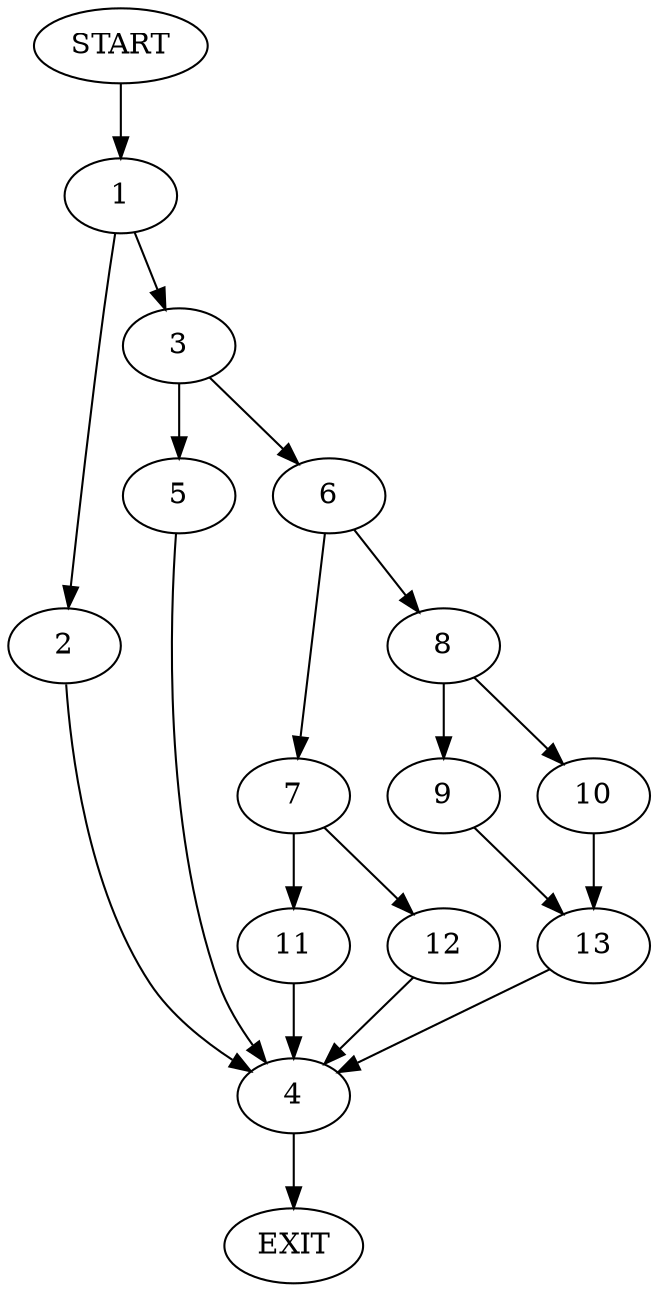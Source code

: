 digraph {
0 [label="START"]
14 [label="EXIT"]
0 -> 1
1 -> 2
1 -> 3
2 -> 4
3 -> 5
3 -> 6
4 -> 14
6 -> 7
6 -> 8
5 -> 4
8 -> 9
8 -> 10
7 -> 11
7 -> 12
10 -> 13
9 -> 13
13 -> 4
11 -> 4
12 -> 4
}
